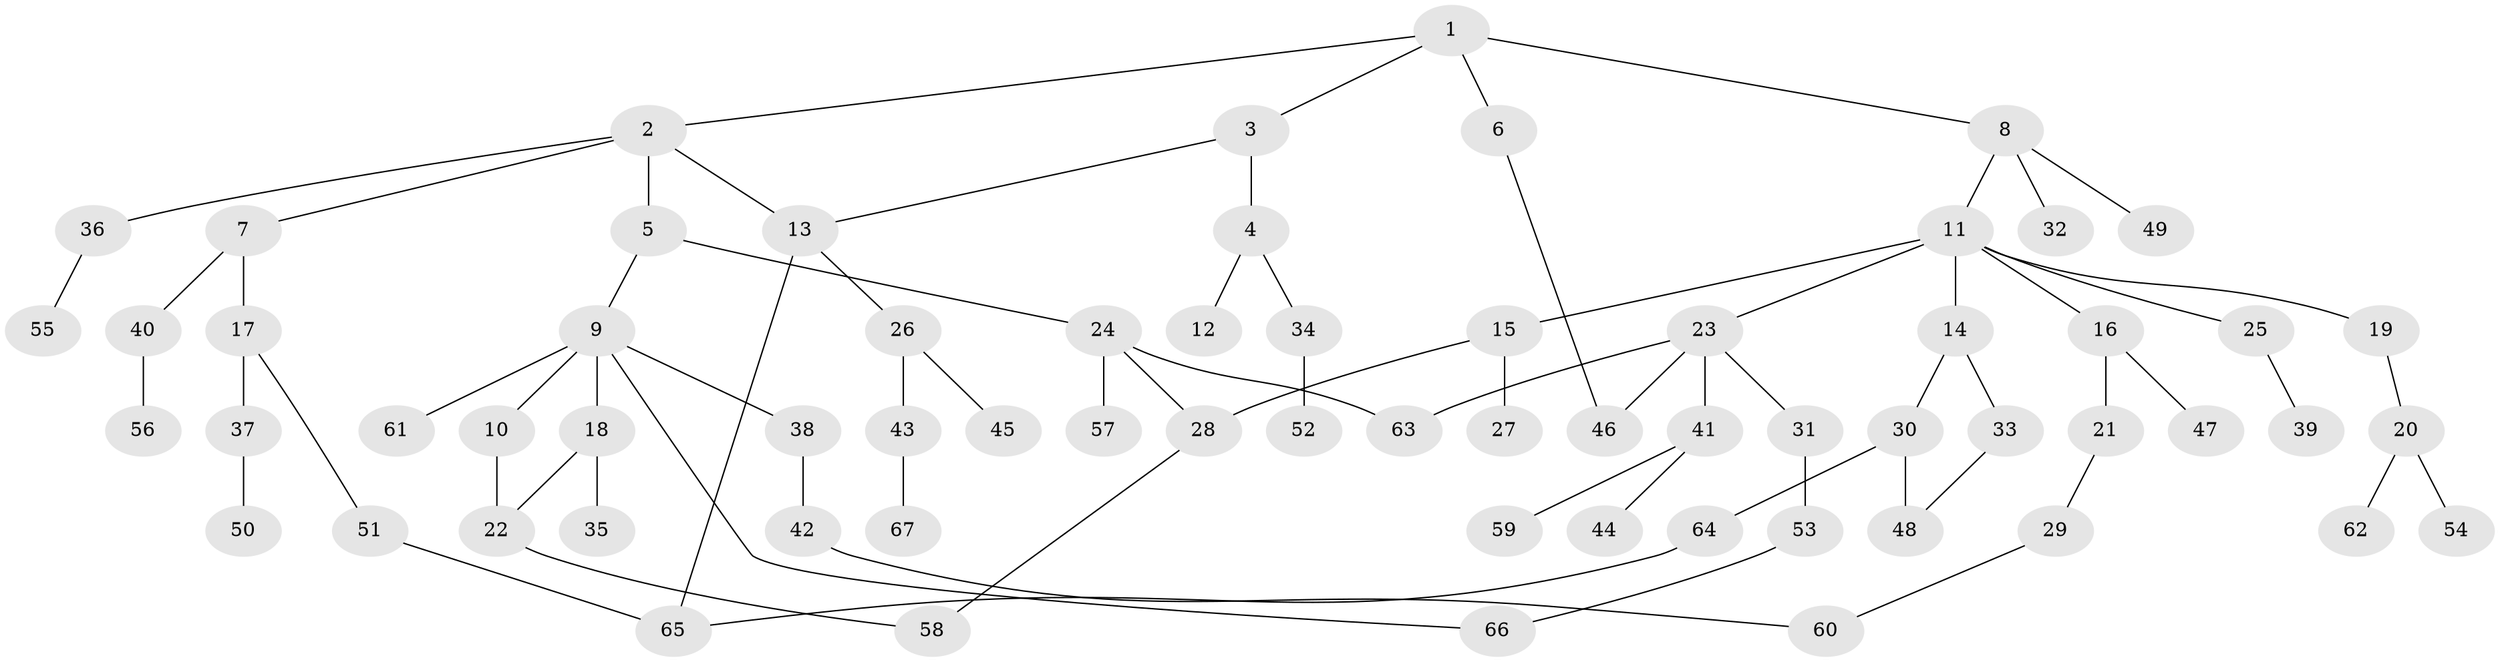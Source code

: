 // original degree distribution, {4: 0.08256880733944955, 5: 0.01834862385321101, 3: 0.2018348623853211, 7: 0.01834862385321101, 2: 0.3211009174311927, 6: 0.009174311926605505, 1: 0.3486238532110092}
// Generated by graph-tools (version 1.1) at 2025/48/03/04/25 22:48:42]
// undirected, 67 vertices, 77 edges
graph export_dot {
  node [color=gray90,style=filled];
  1;
  2;
  3;
  4;
  5;
  6;
  7;
  8;
  9;
  10;
  11;
  12;
  13;
  14;
  15;
  16;
  17;
  18;
  19;
  20;
  21;
  22;
  23;
  24;
  25;
  26;
  27;
  28;
  29;
  30;
  31;
  32;
  33;
  34;
  35;
  36;
  37;
  38;
  39;
  40;
  41;
  42;
  43;
  44;
  45;
  46;
  47;
  48;
  49;
  50;
  51;
  52;
  53;
  54;
  55;
  56;
  57;
  58;
  59;
  60;
  61;
  62;
  63;
  64;
  65;
  66;
  67;
  1 -- 2 [weight=1.0];
  1 -- 3 [weight=1.0];
  1 -- 6 [weight=1.0];
  1 -- 8 [weight=1.0];
  2 -- 5 [weight=1.0];
  2 -- 7 [weight=1.0];
  2 -- 13 [weight=1.0];
  2 -- 36 [weight=1.0];
  3 -- 4 [weight=1.0];
  3 -- 13 [weight=1.0];
  4 -- 12 [weight=1.0];
  4 -- 34 [weight=1.0];
  5 -- 9 [weight=1.0];
  5 -- 24 [weight=1.0];
  6 -- 46 [weight=1.0];
  7 -- 17 [weight=1.0];
  7 -- 40 [weight=1.0];
  8 -- 11 [weight=1.0];
  8 -- 32 [weight=1.0];
  8 -- 49 [weight=1.0];
  9 -- 10 [weight=1.0];
  9 -- 18 [weight=1.0];
  9 -- 38 [weight=1.0];
  9 -- 61 [weight=1.0];
  9 -- 66 [weight=1.0];
  10 -- 22 [weight=1.0];
  11 -- 14 [weight=1.0];
  11 -- 15 [weight=1.0];
  11 -- 16 [weight=1.0];
  11 -- 19 [weight=1.0];
  11 -- 23 [weight=1.0];
  11 -- 25 [weight=1.0];
  13 -- 26 [weight=1.0];
  13 -- 65 [weight=1.0];
  14 -- 30 [weight=1.0];
  14 -- 33 [weight=1.0];
  15 -- 27 [weight=1.0];
  15 -- 28 [weight=1.0];
  16 -- 21 [weight=1.0];
  16 -- 47 [weight=1.0];
  17 -- 37 [weight=3.0];
  17 -- 51 [weight=1.0];
  18 -- 22 [weight=1.0];
  18 -- 35 [weight=1.0];
  19 -- 20 [weight=1.0];
  20 -- 54 [weight=1.0];
  20 -- 62 [weight=1.0];
  21 -- 29 [weight=1.0];
  22 -- 58 [weight=1.0];
  23 -- 31 [weight=1.0];
  23 -- 41 [weight=1.0];
  23 -- 46 [weight=1.0];
  23 -- 63 [weight=1.0];
  24 -- 28 [weight=1.0];
  24 -- 57 [weight=1.0];
  24 -- 63 [weight=1.0];
  25 -- 39 [weight=1.0];
  26 -- 43 [weight=1.0];
  26 -- 45 [weight=1.0];
  28 -- 58 [weight=1.0];
  29 -- 60 [weight=1.0];
  30 -- 48 [weight=2.0];
  30 -- 64 [weight=1.0];
  31 -- 53 [weight=1.0];
  33 -- 48 [weight=1.0];
  34 -- 52 [weight=1.0];
  36 -- 55 [weight=1.0];
  37 -- 50 [weight=1.0];
  38 -- 42 [weight=1.0];
  40 -- 56 [weight=1.0];
  41 -- 44 [weight=1.0];
  41 -- 59 [weight=1.0];
  42 -- 60 [weight=1.0];
  43 -- 67 [weight=1.0];
  51 -- 65 [weight=1.0];
  53 -- 66 [weight=1.0];
  64 -- 65 [weight=1.0];
}
